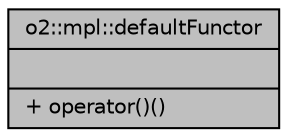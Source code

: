 digraph "o2::mpl::defaultFunctor"
{
 // INTERACTIVE_SVG=YES
  bgcolor="transparent";
  edge [fontname="Helvetica",fontsize="10",labelfontname="Helvetica",labelfontsize="10"];
  node [fontname="Helvetica",fontsize="10",shape=record];
  Node1 [label="{o2::mpl::defaultFunctor\n||+ operator()()\l}",height=0.2,width=0.4,color="black", fillcolor="grey75", style="filled", fontcolor="black"];
}
